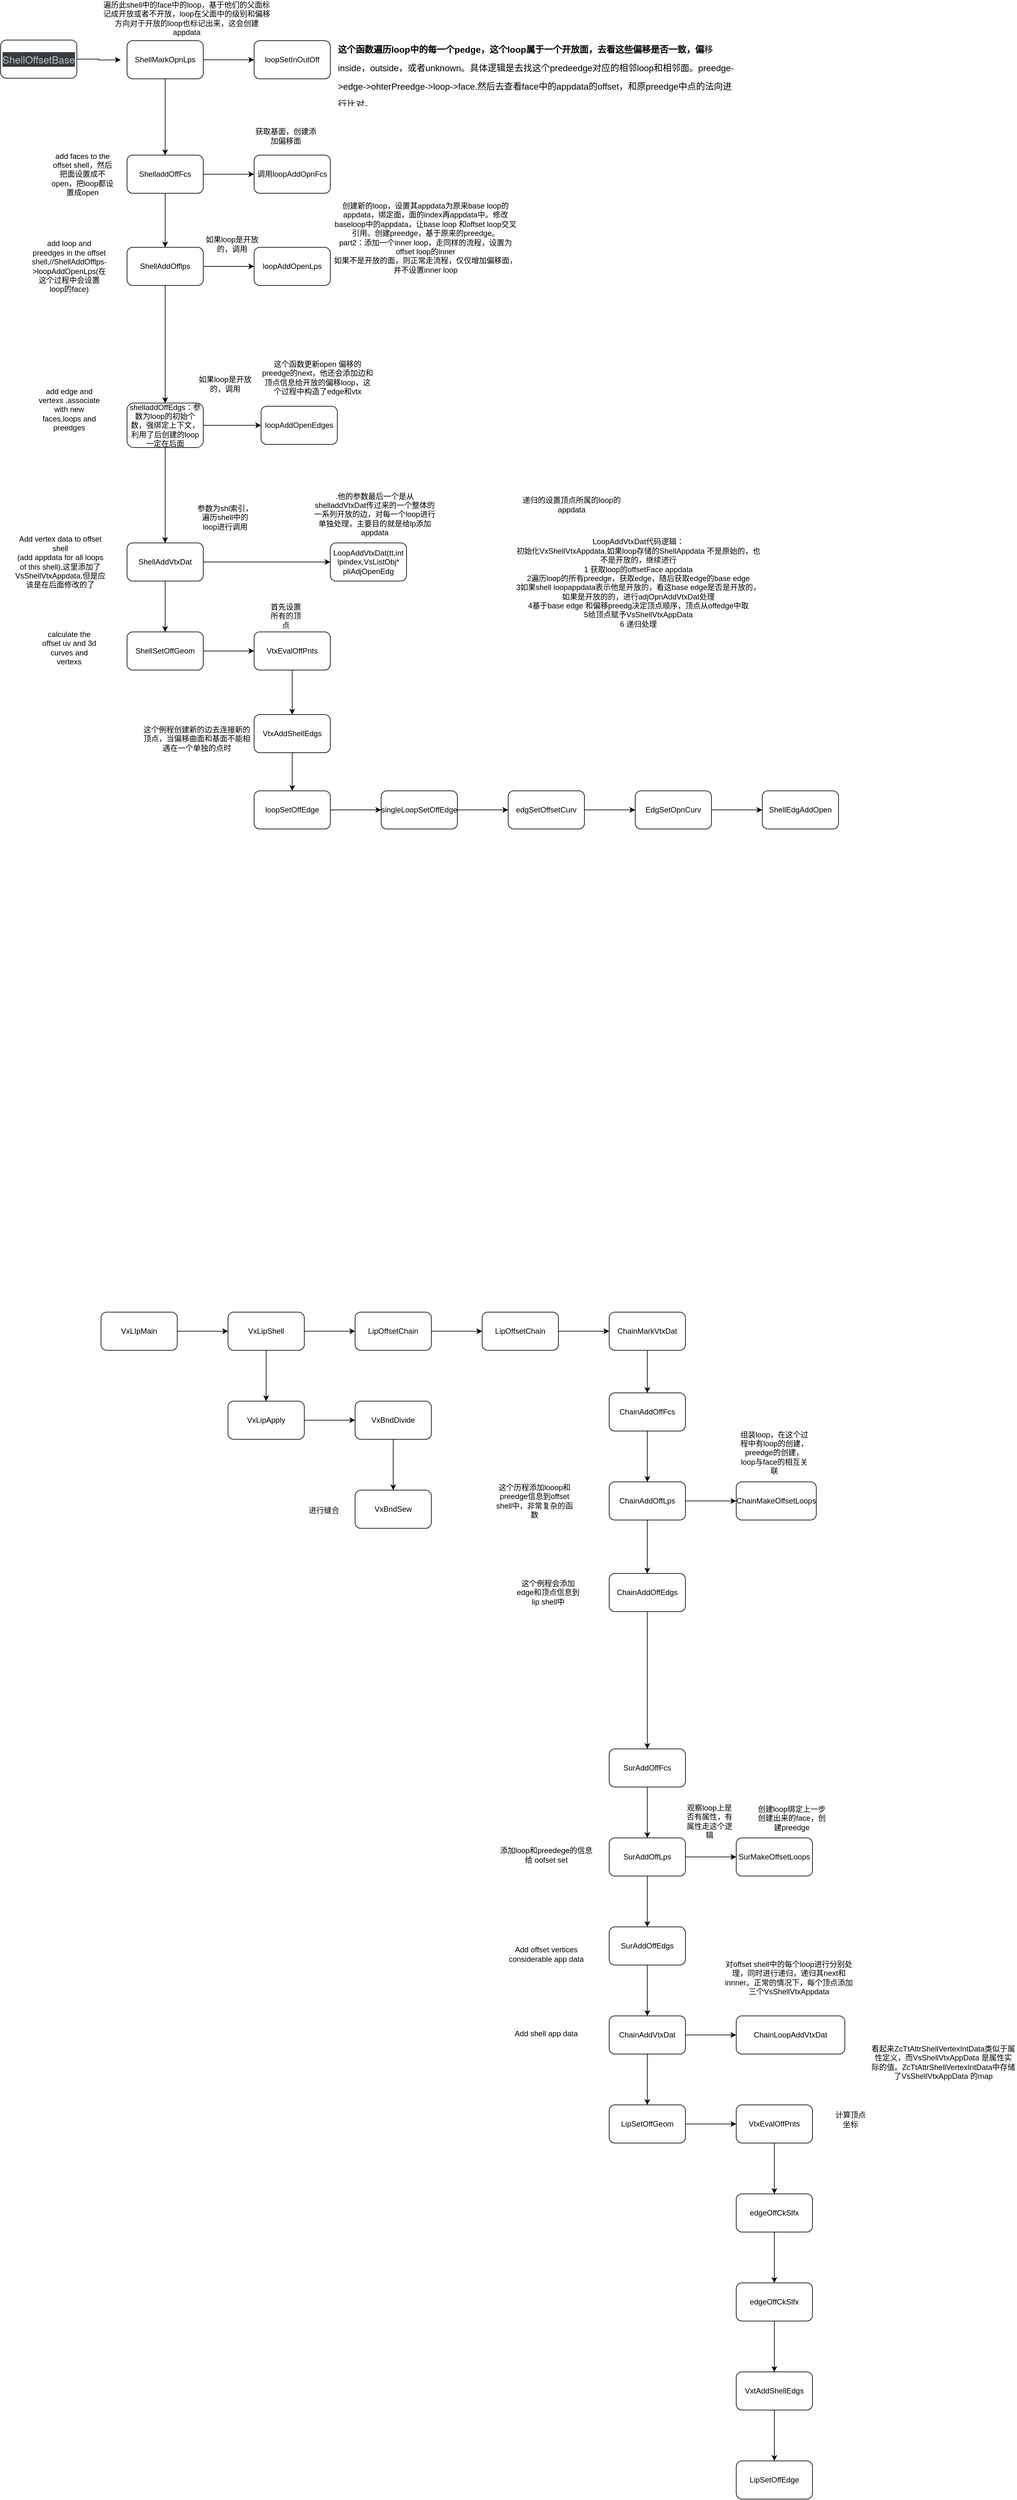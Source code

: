 <mxfile version="24.7.12">
  <diagram name="第 1 页" id="Kl5If95WH-XKrI586N-w">
    <mxGraphModel dx="1050" dy="618" grid="1" gridSize="10" guides="1" tooltips="1" connect="1" arrows="1" fold="1" page="1" pageScale="1" pageWidth="827" pageHeight="1169" math="0" shadow="0">
      <root>
        <mxCell id="0" />
        <mxCell id="1" parent="0" />
        <mxCell id="k5HLEc5P-Sjag6e1dIfe-1" value="" style="edgeStyle=orthogonalEdgeStyle;rounded=0;orthogonalLoop=1;jettySize=auto;html=1;" parent="1" source="k5HLEc5P-Sjag6e1dIfe-2" edge="1">
          <mxGeometry relative="1" as="geometry">
            <mxPoint x="310" y="230" as="targetPoint" />
          </mxGeometry>
        </mxCell>
        <mxCell id="k5HLEc5P-Sjag6e1dIfe-2" value="&lt;span style=&quot;color: rgb(184, 191, 198); font-family: &amp;quot;Helvetica Neue&amp;quot;, Helvetica, Arial, sans-serif; font-size: 16px; orphans: 4; text-align: start; white-space-collapse: preserve; background-color: rgb(54, 59, 64);&quot;&gt;ShellOffsetBase&lt;/span&gt;" style="rounded=1;whiteSpace=wrap;html=1;" parent="1" vertex="1">
          <mxGeometry x="121" y="199" width="120" height="60" as="geometry" />
        </mxCell>
        <mxCell id="k5HLEc5P-Sjag6e1dIfe-3" value="" style="edgeStyle=orthogonalEdgeStyle;rounded=0;orthogonalLoop=1;jettySize=auto;html=1;" parent="1" source="k5HLEc5P-Sjag6e1dIfe-5" target="k5HLEc5P-Sjag6e1dIfe-6" edge="1">
          <mxGeometry relative="1" as="geometry" />
        </mxCell>
        <mxCell id="k5HLEc5P-Sjag6e1dIfe-4" value="" style="edgeStyle=orthogonalEdgeStyle;rounded=0;orthogonalLoop=1;jettySize=auto;html=1;" parent="1" source="k5HLEc5P-Sjag6e1dIfe-5" target="k5HLEc5P-Sjag6e1dIfe-10" edge="1">
          <mxGeometry relative="1" as="geometry" />
        </mxCell>
        <mxCell id="k5HLEc5P-Sjag6e1dIfe-5" value="ShellMarkOpnLps" style="rounded=1;whiteSpace=wrap;html=1;" parent="1" vertex="1">
          <mxGeometry x="320" y="200" width="120" height="60" as="geometry" />
        </mxCell>
        <mxCell id="k5HLEc5P-Sjag6e1dIfe-6" value="loopSetInOutOff" style="whiteSpace=wrap;html=1;rounded=1;" parent="1" vertex="1">
          <mxGeometry x="520" y="200" width="120" height="60" as="geometry" />
        </mxCell>
        <mxCell id="k5HLEc5P-Sjag6e1dIfe-7" value="&lt;h1 style=&quot;margin-top: 0px;&quot;&gt;&lt;font style=&quot;font-size: 14px;&quot;&gt;&lt;font style=&quot;&quot;&gt;这个函数遍历loop中的每一个pedge，这个loop属于一个开放面，去看这些偏移是否一致，偏&lt;/font&gt;&lt;span style=&quot;background-color: initial; font-weight: normal;&quot;&gt;移inside，outside，或者unknown。具体逻辑是去找这个predeedge对应的相邻loop和相邻面。preedge-&amp;gt;edge-&amp;gt;ohterPreedge-&amp;gt;loop-&amp;gt;face.然后去查看face中的appdata的offset，和原preedge中点的法向进行比对。&lt;/span&gt;&lt;/font&gt;&lt;/h1&gt;" style="text;html=1;whiteSpace=wrap;overflow=hidden;rounded=0;" parent="1" vertex="1">
          <mxGeometry x="650" y="190" width="630" height="110" as="geometry" />
        </mxCell>
        <mxCell id="k5HLEc5P-Sjag6e1dIfe-8" value="" style="edgeStyle=orthogonalEdgeStyle;rounded=0;orthogonalLoop=1;jettySize=auto;html=1;" parent="1" source="k5HLEc5P-Sjag6e1dIfe-10" target="k5HLEc5P-Sjag6e1dIfe-11" edge="1">
          <mxGeometry relative="1" as="geometry" />
        </mxCell>
        <mxCell id="k5HLEc5P-Sjag6e1dIfe-9" value="" style="edgeStyle=orthogonalEdgeStyle;rounded=0;orthogonalLoop=1;jettySize=auto;html=1;" parent="1" source="k5HLEc5P-Sjag6e1dIfe-10" target="k5HLEc5P-Sjag6e1dIfe-14" edge="1">
          <mxGeometry relative="1" as="geometry" />
        </mxCell>
        <mxCell id="k5HLEc5P-Sjag6e1dIfe-10" value="ShelladdOffFcs" style="rounded=1;whiteSpace=wrap;html=1;" parent="1" vertex="1">
          <mxGeometry x="320" y="380" width="120" height="60" as="geometry" />
        </mxCell>
        <mxCell id="k5HLEc5P-Sjag6e1dIfe-11" value="调用loopAddOpnFcs" style="whiteSpace=wrap;html=1;rounded=1;" parent="1" vertex="1">
          <mxGeometry x="520" y="380" width="120" height="60" as="geometry" />
        </mxCell>
        <mxCell id="k5HLEc5P-Sjag6e1dIfe-12" value="" style="edgeStyle=orthogonalEdgeStyle;rounded=0;orthogonalLoop=1;jettySize=auto;html=1;" parent="1" source="k5HLEc5P-Sjag6e1dIfe-14" target="k5HLEc5P-Sjag6e1dIfe-17" edge="1">
          <mxGeometry relative="1" as="geometry" />
        </mxCell>
        <mxCell id="k5HLEc5P-Sjag6e1dIfe-13" value="" style="edgeStyle=orthogonalEdgeStyle;rounded=0;orthogonalLoop=1;jettySize=auto;html=1;" parent="1" source="k5HLEc5P-Sjag6e1dIfe-14" target="k5HLEc5P-Sjag6e1dIfe-37" edge="1">
          <mxGeometry relative="1" as="geometry" />
        </mxCell>
        <mxCell id="k5HLEc5P-Sjag6e1dIfe-14" value="ShellAddOfflps" style="whiteSpace=wrap;html=1;rounded=1;" parent="1" vertex="1">
          <mxGeometry x="320" y="525" width="120" height="60" as="geometry" />
        </mxCell>
        <mxCell id="k5HLEc5P-Sjag6e1dIfe-15" value="" style="edgeStyle=orthogonalEdgeStyle;rounded=0;orthogonalLoop=1;jettySize=auto;html=1;" parent="1" source="k5HLEc5P-Sjag6e1dIfe-17" target="k5HLEc5P-Sjag6e1dIfe-20" edge="1">
          <mxGeometry relative="1" as="geometry" />
        </mxCell>
        <mxCell id="k5HLEc5P-Sjag6e1dIfe-16" value="" style="edgeStyle=orthogonalEdgeStyle;rounded=0;orthogonalLoop=1;jettySize=auto;html=1;" parent="1" source="k5HLEc5P-Sjag6e1dIfe-17" target="k5HLEc5P-Sjag6e1dIfe-40" edge="1">
          <mxGeometry relative="1" as="geometry" />
        </mxCell>
        <mxCell id="k5HLEc5P-Sjag6e1dIfe-17" value="shelladdOffEdgs：参数为loop的初始个数，强绑定上下文，利用了后创建的loop一定在后面" style="whiteSpace=wrap;html=1;rounded=1;" parent="1" vertex="1">
          <mxGeometry x="320" y="770" width="120" height="70" as="geometry" />
        </mxCell>
        <mxCell id="k5HLEc5P-Sjag6e1dIfe-18" value="" style="edgeStyle=orthogonalEdgeStyle;rounded=0;orthogonalLoop=1;jettySize=auto;html=1;" parent="1" source="k5HLEc5P-Sjag6e1dIfe-20" target="k5HLEc5P-Sjag6e1dIfe-21" edge="1">
          <mxGeometry relative="1" as="geometry" />
        </mxCell>
        <mxCell id="k5HLEc5P-Sjag6e1dIfe-19" value="" style="edgeStyle=orthogonalEdgeStyle;rounded=0;orthogonalLoop=1;jettySize=auto;html=1;" parent="1" source="k5HLEc5P-Sjag6e1dIfe-20" target="k5HLEc5P-Sjag6e1dIfe-34" edge="1">
          <mxGeometry relative="1" as="geometry" />
        </mxCell>
        <mxCell id="k5HLEc5P-Sjag6e1dIfe-20" value="ShellAddVtxDat" style="whiteSpace=wrap;html=1;rounded=1;" parent="1" vertex="1">
          <mxGeometry x="320" y="990" width="120" height="60" as="geometry" />
        </mxCell>
        <mxCell id="k5HLEc5P-Sjag6e1dIfe-21" value="ShellSetOffGeom" style="whiteSpace=wrap;html=1;rounded=1;" parent="1" vertex="1">
          <mxGeometry x="320" y="1130" width="120" height="60" as="geometry" />
        </mxCell>
        <mxCell id="k5HLEc5P-Sjag6e1dIfe-22" value="" style="edgeStyle=orthogonalEdgeStyle;rounded=0;orthogonalLoop=1;jettySize=auto;html=1;" parent="1" source="k5HLEc5P-Sjag6e1dIfe-23" target="k5HLEc5P-Sjag6e1dIfe-25" edge="1">
          <mxGeometry relative="1" as="geometry" />
        </mxCell>
        <mxCell id="k5HLEc5P-Sjag6e1dIfe-23" value="loopSetOffEdge" style="whiteSpace=wrap;html=1;rounded=1;" parent="1" vertex="1">
          <mxGeometry x="520" y="1380" width="120" height="60" as="geometry" />
        </mxCell>
        <mxCell id="k5HLEc5P-Sjag6e1dIfe-24" value="" style="edgeStyle=orthogonalEdgeStyle;rounded=0;orthogonalLoop=1;jettySize=auto;html=1;" parent="1" source="k5HLEc5P-Sjag6e1dIfe-25" target="k5HLEc5P-Sjag6e1dIfe-27" edge="1">
          <mxGeometry relative="1" as="geometry" />
        </mxCell>
        <mxCell id="k5HLEc5P-Sjag6e1dIfe-25" value="singleLoopSetOffEdge" style="whiteSpace=wrap;html=1;rounded=1;" parent="1" vertex="1">
          <mxGeometry x="720" y="1380" width="120" height="60" as="geometry" />
        </mxCell>
        <mxCell id="k5HLEc5P-Sjag6e1dIfe-26" value="" style="edgeStyle=orthogonalEdgeStyle;rounded=0;orthogonalLoop=1;jettySize=auto;html=1;" parent="1" source="k5HLEc5P-Sjag6e1dIfe-27" target="k5HLEc5P-Sjag6e1dIfe-50" edge="1">
          <mxGeometry relative="1" as="geometry" />
        </mxCell>
        <mxCell id="k5HLEc5P-Sjag6e1dIfe-27" value="edgSetOffsetCurv" style="whiteSpace=wrap;html=1;rounded=1;" parent="1" vertex="1">
          <mxGeometry x="920" y="1380" width="120" height="60" as="geometry" />
        </mxCell>
        <mxCell id="k5HLEc5P-Sjag6e1dIfe-28" value="遍历此shell中的face中的loop，基于他们的父面标记成开放或者不开放，loop在父面中的级别和偏移方向对于开放的loop也标记出来，这会创建appdata" style="text;html=1;align=center;verticalAlign=middle;whiteSpace=wrap;rounded=0;" parent="1" vertex="1">
          <mxGeometry x="279" y="150" width="270" height="30" as="geometry" />
        </mxCell>
        <mxCell id="k5HLEc5P-Sjag6e1dIfe-29" value="add faces to the offset shell，然后把面设置成不open，把loop都设置成open" style="text;html=1;align=center;verticalAlign=middle;whiteSpace=wrap;rounded=0;" parent="1" vertex="1">
          <mxGeometry x="200" y="360" width="100" height="100" as="geometry" />
        </mxCell>
        <mxCell id="k5HLEc5P-Sjag6e1dIfe-30" value="&lt;div&gt;&lt;span style=&quot;background-color: initial;&quot;&gt;.他的参数最后一个是从shelladdVtxDat传过来的一个整体的一系列开放的边，对每一个loop进行单独处理，主要目的就是给lp添加appdata&lt;/span&gt;&lt;/div&gt;" style="text;html=1;align=center;verticalAlign=middle;whiteSpace=wrap;rounded=0;" parent="1" vertex="1">
          <mxGeometry x="610" y="900" width="200" height="90" as="geometry" />
        </mxCell>
        <mxCell id="k5HLEc5P-Sjag6e1dIfe-31" value="add loop and preedges in the offset shell,//ShellAddOfflps-&amp;gt;loopAddOpenLps(在这个过程中会设置loop的face)" style="text;html=1;align=center;verticalAlign=middle;whiteSpace=wrap;rounded=0;" parent="1" vertex="1">
          <mxGeometry x="179" y="505" width="100" height="100" as="geometry" />
        </mxCell>
        <mxCell id="k5HLEc5P-Sjag6e1dIfe-32" value="add edge and vertexs ,associate with new faces,loops and preedges" style="text;html=1;align=center;verticalAlign=middle;whiteSpace=wrap;rounded=0;" parent="1" vertex="1">
          <mxGeometry x="179" y="730" width="100" height="100" as="geometry" />
        </mxCell>
        <mxCell id="k5HLEc5P-Sjag6e1dIfe-33" value="Add vertex data to offset shell&lt;div&gt;(add appdata for all loops of this shell),这里添加了VsShellVtxAppdata,但是应该是在后面&lt;span style=&quot;background-color: initial;&quot;&gt;修改的了&lt;/span&gt;&lt;br&gt;&lt;/div&gt;" style="text;html=1;align=center;verticalAlign=middle;whiteSpace=wrap;rounded=0;" parent="1" vertex="1">
          <mxGeometry x="140" y="970" width="150" height="100" as="geometry" />
        </mxCell>
        <mxCell id="k5HLEc5P-Sjag6e1dIfe-34" value="LoopAddVtxDat(tt,int lpindex,VsListObj* pliAdjOpenEdg" style="whiteSpace=wrap;html=1;rounded=1;" parent="1" vertex="1">
          <mxGeometry x="640" y="990" width="120" height="60" as="geometry" />
        </mxCell>
        <mxCell id="k5HLEc5P-Sjag6e1dIfe-35" value="calculate the offset uv and 3d curves and vertexs" style="text;html=1;align=center;verticalAlign=middle;whiteSpace=wrap;rounded=0;" parent="1" vertex="1">
          <mxGeometry x="179" y="1105" width="100" height="100" as="geometry" />
        </mxCell>
        <mxCell id="k5HLEc5P-Sjag6e1dIfe-36" value="获取基面，创建添加偏移面" style="text;html=1;align=center;verticalAlign=middle;whiteSpace=wrap;rounded=0;" parent="1" vertex="1">
          <mxGeometry x="520" y="320" width="100" height="60" as="geometry" />
        </mxCell>
        <mxCell id="k5HLEc5P-Sjag6e1dIfe-37" value="loopAddOpenLps" style="whiteSpace=wrap;html=1;rounded=1;" parent="1" vertex="1">
          <mxGeometry x="520" y="525" width="120" height="60" as="geometry" />
        </mxCell>
        <mxCell id="k5HLEc5P-Sjag6e1dIfe-38" value="如果loop是开放的，调用" style="text;html=1;align=center;verticalAlign=middle;whiteSpace=wrap;rounded=0;" parent="1" vertex="1">
          <mxGeometry x="440" y="490" width="91" height="60" as="geometry" />
        </mxCell>
        <mxCell id="k5HLEc5P-Sjag6e1dIfe-39" value="创建新的loop，设置其appdata为原来base loop的appdata，绑定面，面的index再appdata中。修改baseloop中的appdata，让base loop 和offset loop交叉引用。创建preedge，基于原来的preedge。&lt;div&gt;part2：添加一个inner loop，走同样的流程，设置为offset loop的inner&lt;/div&gt;&lt;div&gt;如果不是开放的面，则正常走流程，仅仅增加偏移面，并不设置inner loop&lt;/div&gt;" style="text;html=1;align=center;verticalAlign=middle;whiteSpace=wrap;rounded=0;" parent="1" vertex="1">
          <mxGeometry x="640" y="460" width="300" height="100" as="geometry" />
        </mxCell>
        <mxCell id="k5HLEc5P-Sjag6e1dIfe-40" value="loopAddOpenEdges" style="rounded=1;whiteSpace=wrap;html=1;" parent="1" vertex="1">
          <mxGeometry x="531" y="775" width="120" height="60" as="geometry" />
        </mxCell>
        <mxCell id="k5HLEc5P-Sjag6e1dIfe-41" value="如果loop是开放的，调用" style="text;html=1;align=center;verticalAlign=middle;whiteSpace=wrap;rounded=0;" parent="1" vertex="1">
          <mxGeometry x="429" y="710" width="91" height="60" as="geometry" />
        </mxCell>
        <mxCell id="k5HLEc5P-Sjag6e1dIfe-42" value="这个函数更新open 偏移的preedge的next，他还会添加边和顶点信息给开放的偏移loop，这个过程中构造了edge和vtx" style="text;html=1;align=center;verticalAlign=middle;whiteSpace=wrap;rounded=0;" parent="1" vertex="1">
          <mxGeometry x="530" y="700" width="180" height="60" as="geometry" />
        </mxCell>
        <mxCell id="k5HLEc5P-Sjag6e1dIfe-43" value="参数为shl索引，遍历shell中的loop进行调用" style="text;html=1;align=center;verticalAlign=middle;whiteSpace=wrap;rounded=0;" parent="1" vertex="1">
          <mxGeometry x="429" y="920" width="91" height="60" as="geometry" />
        </mxCell>
        <mxCell id="k5HLEc5P-Sjag6e1dIfe-44" value="递归的设置顶点所属的loop的appdata" style="text;html=1;align=center;verticalAlign=middle;whiteSpace=wrap;rounded=0;" parent="1" vertex="1">
          <mxGeometry x="930" y="900" width="180" height="60" as="geometry" />
        </mxCell>
        <mxCell id="k5HLEc5P-Sjag6e1dIfe-45" value="" style="edgeStyle=orthogonalEdgeStyle;rounded=0;orthogonalLoop=1;jettySize=auto;html=1;" parent="1" source="k5HLEc5P-Sjag6e1dIfe-46" target="k5HLEc5P-Sjag6e1dIfe-53" edge="1">
          <mxGeometry relative="1" as="geometry" />
        </mxCell>
        <mxCell id="k5HLEc5P-Sjag6e1dIfe-46" value="VtxEvalOffPnts" style="rounded=1;whiteSpace=wrap;html=1;" parent="1" vertex="1">
          <mxGeometry x="520" y="1130" width="120" height="60" as="geometry" />
        </mxCell>
        <mxCell id="k5HLEc5P-Sjag6e1dIfe-47" value="" style="endArrow=classic;html=1;rounded=0;exitX=1;exitY=0.5;exitDx=0;exitDy=0;entryX=0;entryY=0.5;entryDx=0;entryDy=0;" parent="1" source="k5HLEc5P-Sjag6e1dIfe-21" target="k5HLEc5P-Sjag6e1dIfe-46" edge="1">
          <mxGeometry width="50" height="50" relative="1" as="geometry">
            <mxPoint x="540" y="1210" as="sourcePoint" />
            <mxPoint x="590" y="1160" as="targetPoint" />
          </mxGeometry>
        </mxCell>
        <mxCell id="k5HLEc5P-Sjag6e1dIfe-48" value="首先设置所有的顶点" style="text;html=1;align=center;verticalAlign=middle;whiteSpace=wrap;rounded=0;" parent="1" vertex="1">
          <mxGeometry x="540" y="1090" width="60" height="30" as="geometry" />
        </mxCell>
        <mxCell id="k5HLEc5P-Sjag6e1dIfe-49" value="" style="edgeStyle=orthogonalEdgeStyle;rounded=0;orthogonalLoop=1;jettySize=auto;html=1;" parent="1" source="k5HLEc5P-Sjag6e1dIfe-50" target="k5HLEc5P-Sjag6e1dIfe-51" edge="1">
          <mxGeometry relative="1" as="geometry" />
        </mxCell>
        <mxCell id="k5HLEc5P-Sjag6e1dIfe-50" value="EdgSetOpnCurv" style="whiteSpace=wrap;html=1;rounded=1;" parent="1" vertex="1">
          <mxGeometry x="1120" y="1380" width="120" height="60" as="geometry" />
        </mxCell>
        <mxCell id="k5HLEc5P-Sjag6e1dIfe-51" value="ShellEdgAddOpen" style="whiteSpace=wrap;html=1;rounded=1;" parent="1" vertex="1">
          <mxGeometry x="1320" y="1380" width="120" height="60" as="geometry" />
        </mxCell>
        <mxCell id="k5HLEc5P-Sjag6e1dIfe-52" value="" style="edgeStyle=orthogonalEdgeStyle;rounded=0;orthogonalLoop=1;jettySize=auto;html=1;" parent="1" source="k5HLEc5P-Sjag6e1dIfe-53" target="k5HLEc5P-Sjag6e1dIfe-23" edge="1">
          <mxGeometry relative="1" as="geometry" />
        </mxCell>
        <mxCell id="k5HLEc5P-Sjag6e1dIfe-53" value="VtxAddShellEdgs" style="rounded=1;whiteSpace=wrap;html=1;" parent="1" vertex="1">
          <mxGeometry x="520" y="1260" width="120" height="60" as="geometry" />
        </mxCell>
        <mxCell id="k5HLEc5P-Sjag6e1dIfe-54" value="这个例程创建新的边去连接新的顶点，当偏移曲面和基面不能相遇在一个单独的点时" style="text;html=1;align=center;verticalAlign=middle;whiteSpace=wrap;rounded=0;" parent="1" vertex="1">
          <mxGeometry x="340" y="1260" width="180" height="75" as="geometry" />
        </mxCell>
        <mxCell id="k5HLEc5P-Sjag6e1dIfe-55" value="LoopAddVtxDat代码逻辑：&lt;div&gt;初始化VxShellVtxAppdata,如果loop存储的ShellAppdata 不是原始的，也不是开放的，继续进行&lt;/div&gt;&lt;div&gt;1 获取loop的offsetFace appdata&lt;/div&gt;&lt;div&gt;2遍历loop的所有preedge，获取edge，随后获取edge的base edge&lt;/div&gt;&lt;div&gt;3如果shell loopappdata表示他是开放的，看这base edge是否是开放的，如果是开放的的，进行adjOpnAddVtxDat处理&lt;/div&gt;&lt;div&gt;4基于base edge 和偏移preedg决定顶点顺序，顶点从offedge中取&lt;/div&gt;&lt;div&gt;5给顶点赋予VsShellVtxAppData&lt;/div&gt;&lt;div&gt;6 递归处理&lt;/div&gt;&lt;div&gt;&lt;br&gt;&lt;/div&gt;" style="text;html=1;align=center;verticalAlign=middle;whiteSpace=wrap;rounded=0;" parent="1" vertex="1">
          <mxGeometry x="930" y="980" width="390" height="160" as="geometry" />
        </mxCell>
        <mxCell id="k5HLEc5P-Sjag6e1dIfe-56" value="" style="edgeStyle=orthogonalEdgeStyle;rounded=0;orthogonalLoop=1;jettySize=auto;html=1;" parent="1" source="k5HLEc5P-Sjag6e1dIfe-57" target="k5HLEc5P-Sjag6e1dIfe-60" edge="1">
          <mxGeometry relative="1" as="geometry" />
        </mxCell>
        <mxCell id="k5HLEc5P-Sjag6e1dIfe-57" value="VxLIpMain" style="rounded=1;whiteSpace=wrap;html=1;" parent="1" vertex="1">
          <mxGeometry x="279" y="2200" width="120" height="60" as="geometry" />
        </mxCell>
        <mxCell id="k5HLEc5P-Sjag6e1dIfe-58" value="" style="edgeStyle=orthogonalEdgeStyle;rounded=0;orthogonalLoop=1;jettySize=auto;html=1;" parent="1" source="k5HLEc5P-Sjag6e1dIfe-60" target="k5HLEc5P-Sjag6e1dIfe-62" edge="1">
          <mxGeometry relative="1" as="geometry" />
        </mxCell>
        <mxCell id="k5HLEc5P-Sjag6e1dIfe-59" value="" style="edgeStyle=orthogonalEdgeStyle;rounded=0;orthogonalLoop=1;jettySize=auto;html=1;" parent="1" source="k5HLEc5P-Sjag6e1dIfe-60" target="k5HLEc5P-Sjag6e1dIfe-106" edge="1">
          <mxGeometry relative="1" as="geometry" />
        </mxCell>
        <mxCell id="k5HLEc5P-Sjag6e1dIfe-60" value="VxLipShell" style="rounded=1;whiteSpace=wrap;html=1;" parent="1" vertex="1">
          <mxGeometry x="479" y="2200" width="120" height="60" as="geometry" />
        </mxCell>
        <mxCell id="k5HLEc5P-Sjag6e1dIfe-61" value="" style="edgeStyle=orthogonalEdgeStyle;rounded=0;orthogonalLoop=1;jettySize=auto;html=1;" parent="1" source="k5HLEc5P-Sjag6e1dIfe-62" target="k5HLEc5P-Sjag6e1dIfe-64" edge="1">
          <mxGeometry relative="1" as="geometry" />
        </mxCell>
        <mxCell id="k5HLEc5P-Sjag6e1dIfe-62" value="LipOffsetChain" style="rounded=1;whiteSpace=wrap;html=1;" parent="1" vertex="1">
          <mxGeometry x="679" y="2200" width="120" height="60" as="geometry" />
        </mxCell>
        <mxCell id="k5HLEc5P-Sjag6e1dIfe-63" value="" style="edgeStyle=orthogonalEdgeStyle;rounded=0;orthogonalLoop=1;jettySize=auto;html=1;" parent="1" source="k5HLEc5P-Sjag6e1dIfe-64" target="k5HLEc5P-Sjag6e1dIfe-86" edge="1">
          <mxGeometry relative="1" as="geometry" />
        </mxCell>
        <mxCell id="k5HLEc5P-Sjag6e1dIfe-64" value="LipOffsetChain" style="rounded=1;whiteSpace=wrap;html=1;" parent="1" vertex="1">
          <mxGeometry x="879" y="2200" width="120" height="60" as="geometry" />
        </mxCell>
        <mxCell id="k5HLEc5P-Sjag6e1dIfe-65" value="" style="edgeStyle=orthogonalEdgeStyle;rounded=0;orthogonalLoop=1;jettySize=auto;html=1;" parent="1" source="k5HLEc5P-Sjag6e1dIfe-66" target="k5HLEc5P-Sjag6e1dIfe-69" edge="1">
          <mxGeometry relative="1" as="geometry" />
        </mxCell>
        <mxCell id="k5HLEc5P-Sjag6e1dIfe-66" value="ChainAddOffFcs" style="rounded=1;whiteSpace=wrap;html=1;" parent="1" vertex="1">
          <mxGeometry x="1079" y="2327" width="120" height="60" as="geometry" />
        </mxCell>
        <mxCell id="k5HLEc5P-Sjag6e1dIfe-67" value="" style="edgeStyle=orthogonalEdgeStyle;rounded=0;orthogonalLoop=1;jettySize=auto;html=1;" parent="1" source="k5HLEc5P-Sjag6e1dIfe-69" target="k5HLEc5P-Sjag6e1dIfe-71" edge="1">
          <mxGeometry relative="1" as="geometry" />
        </mxCell>
        <mxCell id="k5HLEc5P-Sjag6e1dIfe-68" value="" style="edgeStyle=orthogonalEdgeStyle;rounded=0;orthogonalLoop=1;jettySize=auto;html=1;" parent="1" source="k5HLEc5P-Sjag6e1dIfe-69" target="k5HLEc5P-Sjag6e1dIfe-89" edge="1">
          <mxGeometry relative="1" as="geometry" />
        </mxCell>
        <mxCell id="k5HLEc5P-Sjag6e1dIfe-69" value="ChainAddOffLps" style="rounded=1;whiteSpace=wrap;html=1;" parent="1" vertex="1">
          <mxGeometry x="1079" y="2467" width="120" height="60" as="geometry" />
        </mxCell>
        <mxCell id="k5HLEc5P-Sjag6e1dIfe-70" value="" style="edgeStyle=orthogonalEdgeStyle;rounded=0;orthogonalLoop=1;jettySize=auto;html=1;" parent="1" source="k5HLEc5P-Sjag6e1dIfe-71" target="k5HLEc5P-Sjag6e1dIfe-73" edge="1">
          <mxGeometry relative="1" as="geometry" />
        </mxCell>
        <mxCell id="k5HLEc5P-Sjag6e1dIfe-71" value="ChainAddOffEdgs" style="rounded=1;whiteSpace=wrap;html=1;" parent="1" vertex="1">
          <mxGeometry x="1079" y="2611" width="120" height="60" as="geometry" />
        </mxCell>
        <mxCell id="k5HLEc5P-Sjag6e1dIfe-72" value="" style="edgeStyle=orthogonalEdgeStyle;rounded=0;orthogonalLoop=1;jettySize=auto;html=1;" parent="1" source="k5HLEc5P-Sjag6e1dIfe-73" target="k5HLEc5P-Sjag6e1dIfe-76" edge="1">
          <mxGeometry relative="1" as="geometry" />
        </mxCell>
        <mxCell id="k5HLEc5P-Sjag6e1dIfe-73" value="SurAddOffFcs" style="rounded=1;whiteSpace=wrap;html=1;" parent="1" vertex="1">
          <mxGeometry x="1079" y="2887" width="120" height="60" as="geometry" />
        </mxCell>
        <mxCell id="k5HLEc5P-Sjag6e1dIfe-74" value="" style="edgeStyle=orthogonalEdgeStyle;rounded=0;orthogonalLoop=1;jettySize=auto;html=1;" parent="1" source="k5HLEc5P-Sjag6e1dIfe-76" target="k5HLEc5P-Sjag6e1dIfe-78" edge="1">
          <mxGeometry relative="1" as="geometry" />
        </mxCell>
        <mxCell id="k5HLEc5P-Sjag6e1dIfe-75" value="" style="edgeStyle=orthogonalEdgeStyle;rounded=0;orthogonalLoop=1;jettySize=auto;html=1;" parent="1" source="k5HLEc5P-Sjag6e1dIfe-76" target="k5HLEc5P-Sjag6e1dIfe-93" edge="1">
          <mxGeometry relative="1" as="geometry" />
        </mxCell>
        <mxCell id="k5HLEc5P-Sjag6e1dIfe-76" value="SurAddOffLps" style="rounded=1;whiteSpace=wrap;html=1;" parent="1" vertex="1">
          <mxGeometry x="1079" y="3027" width="120" height="60" as="geometry" />
        </mxCell>
        <mxCell id="k5HLEc5P-Sjag6e1dIfe-77" value="" style="edgeStyle=orthogonalEdgeStyle;rounded=0;orthogonalLoop=1;jettySize=auto;html=1;" parent="1" source="k5HLEc5P-Sjag6e1dIfe-78" target="k5HLEc5P-Sjag6e1dIfe-81" edge="1">
          <mxGeometry relative="1" as="geometry" />
        </mxCell>
        <mxCell id="k5HLEc5P-Sjag6e1dIfe-78" value="SurAddOffEdgs" style="rounded=1;whiteSpace=wrap;html=1;" parent="1" vertex="1">
          <mxGeometry x="1079" y="3167" width="120" height="60" as="geometry" />
        </mxCell>
        <mxCell id="k5HLEc5P-Sjag6e1dIfe-79" value="" style="edgeStyle=orthogonalEdgeStyle;rounded=0;orthogonalLoop=1;jettySize=auto;html=1;" parent="1" source="k5HLEc5P-Sjag6e1dIfe-81" target="k5HLEc5P-Sjag6e1dIfe-83" edge="1">
          <mxGeometry relative="1" as="geometry" />
        </mxCell>
        <mxCell id="k5HLEc5P-Sjag6e1dIfe-80" value="" style="edgeStyle=orthogonalEdgeStyle;rounded=0;orthogonalLoop=1;jettySize=auto;html=1;" parent="1" source="k5HLEc5P-Sjag6e1dIfe-81" target="k5HLEc5P-Sjag6e1dIfe-87" edge="1">
          <mxGeometry relative="1" as="geometry" />
        </mxCell>
        <mxCell id="k5HLEc5P-Sjag6e1dIfe-81" value="ChainAddVtxDat" style="rounded=1;whiteSpace=wrap;html=1;" parent="1" vertex="1">
          <mxGeometry x="1079" y="3307" width="120" height="60" as="geometry" />
        </mxCell>
        <mxCell id="k5HLEc5P-Sjag6e1dIfe-82" value="" style="edgeStyle=orthogonalEdgeStyle;rounded=0;orthogonalLoop=1;jettySize=auto;html=1;" parent="1" source="k5HLEc5P-Sjag6e1dIfe-83" target="k5HLEc5P-Sjag6e1dIfe-97" edge="1">
          <mxGeometry relative="1" as="geometry" />
        </mxCell>
        <mxCell id="k5HLEc5P-Sjag6e1dIfe-83" value="LipSetOffGeom" style="rounded=1;whiteSpace=wrap;html=1;" parent="1" vertex="1">
          <mxGeometry x="1079" y="3447" width="120" height="60" as="geometry" />
        </mxCell>
        <mxCell id="k5HLEc5P-Sjag6e1dIfe-84" value="Add offset vertices considerable app data" style="text;html=1;align=center;verticalAlign=middle;whiteSpace=wrap;rounded=0;" parent="1" vertex="1">
          <mxGeometry x="915" y="3195" width="130" height="30" as="geometry" />
        </mxCell>
        <mxCell id="k5HLEc5P-Sjag6e1dIfe-85" value="" style="edgeStyle=orthogonalEdgeStyle;rounded=0;orthogonalLoop=1;jettySize=auto;html=1;" parent="1" source="k5HLEc5P-Sjag6e1dIfe-86" target="k5HLEc5P-Sjag6e1dIfe-66" edge="1">
          <mxGeometry relative="1" as="geometry" />
        </mxCell>
        <mxCell id="k5HLEc5P-Sjag6e1dIfe-86" value="ChainMarkVtxDat" style="rounded=1;whiteSpace=wrap;html=1;" parent="1" vertex="1">
          <mxGeometry x="1079" y="2200" width="120" height="60" as="geometry" />
        </mxCell>
        <mxCell id="k5HLEc5P-Sjag6e1dIfe-87" value="ChainLoopAddVtxDat" style="rounded=1;whiteSpace=wrap;html=1;" parent="1" vertex="1">
          <mxGeometry x="1279" y="3307" width="171" height="60" as="geometry" />
        </mxCell>
        <mxCell id="k5HLEc5P-Sjag6e1dIfe-88" value="对offset shell中的每个loop进行分别处理，同时进行递归，递归其next和innner。正常的情况下，每个顶点添加三个VsShellVtxAppdata" style="text;html=1;align=center;verticalAlign=middle;whiteSpace=wrap;rounded=0;" parent="1" vertex="1">
          <mxGeometry x="1260" y="3187" width="204" height="120" as="geometry" />
        </mxCell>
        <mxCell id="k5HLEc5P-Sjag6e1dIfe-89" value="ChainMakeOffsetLoops" style="rounded=1;whiteSpace=wrap;html=1;" parent="1" vertex="1">
          <mxGeometry x="1279" y="2467" width="126" height="60" as="geometry" />
        </mxCell>
        <mxCell id="k5HLEc5P-Sjag6e1dIfe-90" value="这个历程添加looop和preedge信息到offset shell中，非常复杂的函数" style="text;html=1;align=center;verticalAlign=middle;whiteSpace=wrap;rounded=0;" parent="1" vertex="1">
          <mxGeometry x="898" y="2482" width="127" height="30" as="geometry" />
        </mxCell>
        <mxCell id="k5HLEc5P-Sjag6e1dIfe-91" value="组装loop，在这个过程中有loop的创建，preedge的创建， loop与face的相互关联" style="text;html=1;align=center;verticalAlign=middle;whiteSpace=wrap;rounded=0;" parent="1" vertex="1">
          <mxGeometry x="1284" y="2398" width="110" height="45" as="geometry" />
        </mxCell>
        <mxCell id="k5HLEc5P-Sjag6e1dIfe-92" value="添加loop和preedege的信息给 oofset set" style="text;html=1;align=center;verticalAlign=middle;whiteSpace=wrap;rounded=0;" parent="1" vertex="1">
          <mxGeometry x="903" y="3039" width="154" height="30" as="geometry" />
        </mxCell>
        <mxCell id="k5HLEc5P-Sjag6e1dIfe-93" value="SurMakeOffsetLoops" style="rounded=1;whiteSpace=wrap;html=1;" parent="1" vertex="1">
          <mxGeometry x="1279" y="3027" width="120" height="60" as="geometry" />
        </mxCell>
        <mxCell id="k5HLEc5P-Sjag6e1dIfe-94" value="观察loop上是否有属性，有属性走这个逻辑" style="text;html=1;align=center;verticalAlign=middle;whiteSpace=wrap;rounded=0;" parent="1" vertex="1">
          <mxGeometry x="1199" y="2966" width="76" height="70" as="geometry" />
        </mxCell>
        <mxCell id="k5HLEc5P-Sjag6e1dIfe-95" value="创建loop绑定上一步创建出来的face，创建preedge" style="text;html=1;align=center;verticalAlign=middle;whiteSpace=wrap;rounded=0;" parent="1" vertex="1">
          <mxGeometry x="1312" y="2981" width="109" height="30" as="geometry" />
        </mxCell>
        <mxCell id="k5HLEc5P-Sjag6e1dIfe-96" value="" style="edgeStyle=orthogonalEdgeStyle;rounded=0;orthogonalLoop=1;jettySize=auto;html=1;" parent="1" source="k5HLEc5P-Sjag6e1dIfe-97" target="k5HLEc5P-Sjag6e1dIfe-99" edge="1">
          <mxGeometry relative="1" as="geometry" />
        </mxCell>
        <mxCell id="k5HLEc5P-Sjag6e1dIfe-97" value="VtxEvalOffPnts" style="rounded=1;whiteSpace=wrap;html=1;" parent="1" vertex="1">
          <mxGeometry x="1279" y="3447" width="120" height="60" as="geometry" />
        </mxCell>
        <mxCell id="k5HLEc5P-Sjag6e1dIfe-98" value="" style="edgeStyle=orthogonalEdgeStyle;rounded=0;orthogonalLoop=1;jettySize=auto;html=1;" parent="1" source="k5HLEc5P-Sjag6e1dIfe-99" target="k5HLEc5P-Sjag6e1dIfe-101" edge="1">
          <mxGeometry relative="1" as="geometry" />
        </mxCell>
        <mxCell id="k5HLEc5P-Sjag6e1dIfe-99" value="edgeOffCkSlfx" style="rounded=1;whiteSpace=wrap;html=1;" parent="1" vertex="1">
          <mxGeometry x="1279" y="3587" width="120" height="60" as="geometry" />
        </mxCell>
        <mxCell id="k5HLEc5P-Sjag6e1dIfe-100" value="" style="edgeStyle=orthogonalEdgeStyle;rounded=0;orthogonalLoop=1;jettySize=auto;html=1;" parent="1" source="k5HLEc5P-Sjag6e1dIfe-101" target="k5HLEc5P-Sjag6e1dIfe-103" edge="1">
          <mxGeometry relative="1" as="geometry" />
        </mxCell>
        <mxCell id="k5HLEc5P-Sjag6e1dIfe-101" value="edgeOffCkSlfx" style="rounded=1;whiteSpace=wrap;html=1;" parent="1" vertex="1">
          <mxGeometry x="1279" y="3727" width="120" height="60" as="geometry" />
        </mxCell>
        <mxCell id="k5HLEc5P-Sjag6e1dIfe-102" value="" style="edgeStyle=orthogonalEdgeStyle;rounded=0;orthogonalLoop=1;jettySize=auto;html=1;" parent="1" source="k5HLEc5P-Sjag6e1dIfe-103" target="k5HLEc5P-Sjag6e1dIfe-104" edge="1">
          <mxGeometry relative="1" as="geometry" />
        </mxCell>
        <mxCell id="k5HLEc5P-Sjag6e1dIfe-103" value="VxtAddShellEdgs" style="rounded=1;whiteSpace=wrap;html=1;" parent="1" vertex="1">
          <mxGeometry x="1279" y="3867" width="120" height="60" as="geometry" />
        </mxCell>
        <mxCell id="k5HLEc5P-Sjag6e1dIfe-104" value="LipSetOffEdge" style="rounded=1;whiteSpace=wrap;html=1;" parent="1" vertex="1">
          <mxGeometry x="1279" y="4007" width="120" height="60" as="geometry" />
        </mxCell>
        <mxCell id="k5HLEc5P-Sjag6e1dIfe-105" value="" style="edgeStyle=orthogonalEdgeStyle;rounded=0;orthogonalLoop=1;jettySize=auto;html=1;" parent="1" source="k5HLEc5P-Sjag6e1dIfe-106" target="k5HLEc5P-Sjag6e1dIfe-107" edge="1">
          <mxGeometry relative="1" as="geometry" />
        </mxCell>
        <mxCell id="k5HLEc5P-Sjag6e1dIfe-106" value="VxLipApply" style="rounded=1;whiteSpace=wrap;html=1;" parent="1" vertex="1">
          <mxGeometry x="479" y="2340" width="120" height="60" as="geometry" />
        </mxCell>
        <mxCell id="1c_7EhyKGoOSYIAZlhL--3" value="" style="edgeStyle=orthogonalEdgeStyle;rounded=0;orthogonalLoop=1;jettySize=auto;html=1;" edge="1" parent="1" source="k5HLEc5P-Sjag6e1dIfe-107" target="1c_7EhyKGoOSYIAZlhL--2">
          <mxGeometry relative="1" as="geometry" />
        </mxCell>
        <mxCell id="k5HLEc5P-Sjag6e1dIfe-107" value="VxBndDivide" style="rounded=1;whiteSpace=wrap;html=1;" parent="1" vertex="1">
          <mxGeometry x="679" y="2340" width="120" height="60" as="geometry" />
        </mxCell>
        <mxCell id="k5HLEc5P-Sjag6e1dIfe-108" value="这个例程会添加edge和顶点信息到lip shell中" style="text;html=1;align=center;verticalAlign=middle;whiteSpace=wrap;rounded=0;" parent="1" vertex="1">
          <mxGeometry x="931.5" y="2626" width="101.5" height="30" as="geometry" />
        </mxCell>
        <mxCell id="k5HLEc5P-Sjag6e1dIfe-109" value="计算顶点坐标" style="text;html=1;align=center;verticalAlign=middle;whiteSpace=wrap;rounded=0;" parent="1" vertex="1">
          <mxGeometry x="1429" y="3455" width="60" height="30" as="geometry" />
        </mxCell>
        <mxCell id="1c_7EhyKGoOSYIAZlhL--1" value="看起来ZcTtAttrShellVertexIntData类似于属性定义，而VsShellVtxAppData 是属性实际的值。ZcTtAttrShellVertexIntData中存储了VsShellVtxAppData&amp;nbsp;的map" style="text;html=1;align=center;verticalAlign=middle;whiteSpace=wrap;rounded=0;" vertex="1" parent="1">
          <mxGeometry x="1490" y="3320" width="230" height="120" as="geometry" />
        </mxCell>
        <mxCell id="1c_7EhyKGoOSYIAZlhL--2" value="VxBndSew" style="rounded=1;whiteSpace=wrap;html=1;" vertex="1" parent="1">
          <mxGeometry x="679" y="2480" width="120" height="60" as="geometry" />
        </mxCell>
        <mxCell id="1c_7EhyKGoOSYIAZlhL--4" value="Add shell app data" style="text;html=1;align=center;verticalAlign=middle;whiteSpace=wrap;rounded=0;" vertex="1" parent="1">
          <mxGeometry x="915" y="3320" width="130" height="30" as="geometry" />
        </mxCell>
        <mxCell id="1c_7EhyKGoOSYIAZlhL--5" value="进行缝合" style="text;html=1;align=center;verticalAlign=middle;whiteSpace=wrap;rounded=0;" vertex="1" parent="1">
          <mxGeometry x="600" y="2497" width="60" height="30" as="geometry" />
        </mxCell>
      </root>
    </mxGraphModel>
  </diagram>
</mxfile>
